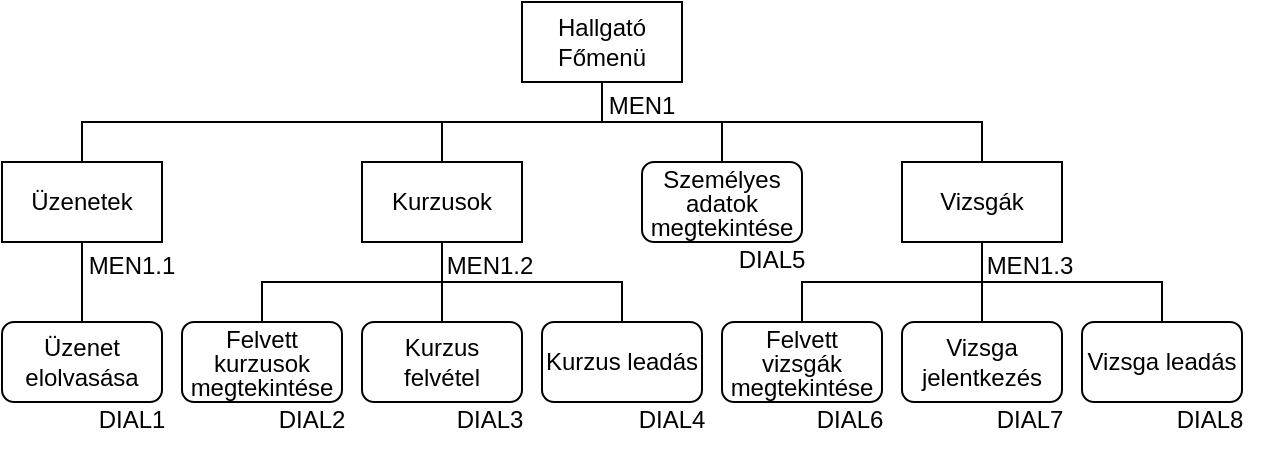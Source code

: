 <mxfile version="20.8.20" type="device"><diagram name="Page-1" id="PjNo57ScGEq_-5zdmAUA"><mxGraphModel dx="1434" dy="759" grid="1" gridSize="10" guides="1" tooltips="1" connect="1" arrows="1" fold="1" page="1" pageScale="1" pageWidth="850" pageHeight="1100" math="0" shadow="0"><root><mxCell id="0"/><mxCell id="1" parent="0"/><mxCell id="JPT6_rwkA6uhxgxyxyvE-1" value="Hallgató&lt;br&gt;Főmenü" style="rounded=0;whiteSpace=wrap;html=1;" vertex="1" parent="1"><mxGeometry x="360" y="40" width="80" height="40" as="geometry"/></mxCell><mxCell id="JPT6_rwkA6uhxgxyxyvE-2" value="Üzenet elolvasása" style="rounded=1;whiteSpace=wrap;html=1;" vertex="1" parent="1"><mxGeometry x="100" y="200" width="80" height="40" as="geometry"/></mxCell><mxCell id="JPT6_rwkA6uhxgxyxyvE-3" value="Üzenetek" style="rounded=0;whiteSpace=wrap;html=1;" vertex="1" parent="1"><mxGeometry x="100" y="120" width="80" height="40" as="geometry"/></mxCell><mxCell id="JPT6_rwkA6uhxgxyxyvE-5" value="&lt;p style=&quot;line-height: 100%;&quot;&gt;Személyes adatok megtekintése&lt;/p&gt;" style="rounded=1;whiteSpace=wrap;html=1;" vertex="1" parent="1"><mxGeometry x="420" y="120" width="80" height="40" as="geometry"/></mxCell><mxCell id="JPT6_rwkA6uhxgxyxyvE-6" value="Kurzusok" style="rounded=0;whiteSpace=wrap;html=1;" vertex="1" parent="1"><mxGeometry x="280" y="120" width="80" height="40" as="geometry"/></mxCell><mxCell id="JPT6_rwkA6uhxgxyxyvE-7" value="Vizsgák" style="rounded=0;whiteSpace=wrap;html=1;" vertex="1" parent="1"><mxGeometry x="550" y="120" width="80" height="40" as="geometry"/></mxCell><mxCell id="JPT6_rwkA6uhxgxyxyvE-9" value="&lt;p style=&quot;line-height: 100%;&quot;&gt;Felvett kurzusok megtekintése&lt;/p&gt;" style="rounded=1;whiteSpace=wrap;html=1;" vertex="1" parent="1"><mxGeometry x="190" y="200" width="80" height="40" as="geometry"/></mxCell><mxCell id="JPT6_rwkA6uhxgxyxyvE-10" value="Kurzus felvétel" style="rounded=1;whiteSpace=wrap;html=1;" vertex="1" parent="1"><mxGeometry x="280" y="200" width="80" height="40" as="geometry"/></mxCell><mxCell id="JPT6_rwkA6uhxgxyxyvE-11" value="Kurzus leadás" style="rounded=1;whiteSpace=wrap;html=1;" vertex="1" parent="1"><mxGeometry x="370" y="200" width="80" height="40" as="geometry"/></mxCell><mxCell id="JPT6_rwkA6uhxgxyxyvE-12" value="&lt;p style=&quot;line-height: 100%;&quot;&gt;Felvett vizsgák megtekintése&lt;/p&gt;" style="rounded=1;whiteSpace=wrap;html=1;" vertex="1" parent="1"><mxGeometry x="460" y="200" width="80" height="40" as="geometry"/></mxCell><mxCell id="JPT6_rwkA6uhxgxyxyvE-13" value="Vizsga jelentkezés" style="rounded=1;whiteSpace=wrap;html=1;" vertex="1" parent="1"><mxGeometry x="550" y="200" width="80" height="40" as="geometry"/></mxCell><mxCell id="JPT6_rwkA6uhxgxyxyvE-14" value="Vizsga leadás" style="rounded=1;whiteSpace=wrap;html=1;" vertex="1" parent="1"><mxGeometry x="640" y="200" width="80" height="40" as="geometry"/></mxCell><mxCell id="JPT6_rwkA6uhxgxyxyvE-15" value="" style="endArrow=none;html=1;rounded=0;entryX=0.5;entryY=1;entryDx=0;entryDy=0;exitX=0.5;exitY=0;exitDx=0;exitDy=0;edgeStyle=elbowEdgeStyle;elbow=vertical;" edge="1" parent="1" source="JPT6_rwkA6uhxgxyxyvE-2" target="JPT6_rwkA6uhxgxyxyvE-3"><mxGeometry width="50" height="50" relative="1" as="geometry"><mxPoint x="310" y="240" as="sourcePoint"/><mxPoint x="360" y="190" as="targetPoint"/></mxGeometry></mxCell><mxCell id="JPT6_rwkA6uhxgxyxyvE-16" value="" style="endArrow=none;html=1;rounded=0;elbow=vertical;entryX=0.5;entryY=1;entryDx=0;entryDy=0;exitX=0.5;exitY=0;exitDx=0;exitDy=0;edgeStyle=elbowEdgeStyle;" edge="1" parent="1" source="JPT6_rwkA6uhxgxyxyvE-9" target="JPT6_rwkA6uhxgxyxyvE-6"><mxGeometry width="50" height="50" relative="1" as="geometry"><mxPoint x="310" y="240" as="sourcePoint"/><mxPoint x="360" y="190" as="targetPoint"/></mxGeometry></mxCell><mxCell id="JPT6_rwkA6uhxgxyxyvE-17" value="" style="endArrow=none;html=1;rounded=0;elbow=vertical;entryX=0.5;entryY=1;entryDx=0;entryDy=0;exitX=0.5;exitY=0;exitDx=0;exitDy=0;edgeStyle=elbowEdgeStyle;" edge="1" parent="1" source="JPT6_rwkA6uhxgxyxyvE-10" target="JPT6_rwkA6uhxgxyxyvE-6"><mxGeometry width="50" height="50" relative="1" as="geometry"><mxPoint x="310" y="240" as="sourcePoint"/><mxPoint x="360" y="190" as="targetPoint"/></mxGeometry></mxCell><mxCell id="JPT6_rwkA6uhxgxyxyvE-18" value="" style="endArrow=none;html=1;rounded=0;elbow=vertical;entryX=0.5;entryY=1;entryDx=0;entryDy=0;exitX=0.5;exitY=0;exitDx=0;exitDy=0;edgeStyle=elbowEdgeStyle;" edge="1" parent="1" source="JPT6_rwkA6uhxgxyxyvE-11" target="JPT6_rwkA6uhxgxyxyvE-6"><mxGeometry width="50" height="50" relative="1" as="geometry"><mxPoint x="310" y="240" as="sourcePoint"/><mxPoint x="360" y="190" as="targetPoint"/></mxGeometry></mxCell><mxCell id="JPT6_rwkA6uhxgxyxyvE-19" value="" style="endArrow=none;html=1;rounded=0;elbow=vertical;entryX=0.5;entryY=1;entryDx=0;entryDy=0;exitX=0.5;exitY=0;exitDx=0;exitDy=0;edgeStyle=elbowEdgeStyle;" edge="1" parent="1" source="JPT6_rwkA6uhxgxyxyvE-12" target="JPT6_rwkA6uhxgxyxyvE-7"><mxGeometry width="50" height="50" relative="1" as="geometry"><mxPoint x="310" y="240" as="sourcePoint"/><mxPoint x="360" y="190" as="targetPoint"/></mxGeometry></mxCell><mxCell id="JPT6_rwkA6uhxgxyxyvE-20" value="" style="endArrow=none;html=1;rounded=0;elbow=vertical;entryX=0.5;entryY=1;entryDx=0;entryDy=0;exitX=0.5;exitY=0;exitDx=0;exitDy=0;edgeStyle=elbowEdgeStyle;" edge="1" parent="1" source="JPT6_rwkA6uhxgxyxyvE-13" target="JPT6_rwkA6uhxgxyxyvE-7"><mxGeometry width="50" height="50" relative="1" as="geometry"><mxPoint x="310" y="240" as="sourcePoint"/><mxPoint x="360" y="190" as="targetPoint"/></mxGeometry></mxCell><mxCell id="JPT6_rwkA6uhxgxyxyvE-21" value="" style="endArrow=none;html=1;rounded=0;elbow=vertical;entryX=0.5;entryY=1;entryDx=0;entryDy=0;exitX=0.5;exitY=0;exitDx=0;exitDy=0;edgeStyle=elbowEdgeStyle;" edge="1" parent="1" source="JPT6_rwkA6uhxgxyxyvE-14" target="JPT6_rwkA6uhxgxyxyvE-7"><mxGeometry width="50" height="50" relative="1" as="geometry"><mxPoint x="310" y="240" as="sourcePoint"/><mxPoint x="360" y="190" as="targetPoint"/></mxGeometry></mxCell><mxCell id="JPT6_rwkA6uhxgxyxyvE-22" value="" style="endArrow=none;html=1;rounded=0;elbow=vertical;entryX=0.5;entryY=1;entryDx=0;entryDy=0;exitX=0.5;exitY=0;exitDx=0;exitDy=0;edgeStyle=elbowEdgeStyle;" edge="1" parent="1" source="JPT6_rwkA6uhxgxyxyvE-3" target="JPT6_rwkA6uhxgxyxyvE-1"><mxGeometry width="50" height="50" relative="1" as="geometry"><mxPoint x="310" y="240" as="sourcePoint"/><mxPoint x="360" y="190" as="targetPoint"/></mxGeometry></mxCell><mxCell id="JPT6_rwkA6uhxgxyxyvE-23" value="" style="endArrow=none;html=1;rounded=0;elbow=vertical;entryX=0.5;entryY=1;entryDx=0;entryDy=0;exitX=0.5;exitY=0;exitDx=0;exitDy=0;edgeStyle=elbowEdgeStyle;" edge="1" parent="1" source="JPT6_rwkA6uhxgxyxyvE-6" target="JPT6_rwkA6uhxgxyxyvE-1"><mxGeometry width="50" height="50" relative="1" as="geometry"><mxPoint x="310" y="240" as="sourcePoint"/><mxPoint x="360" y="190" as="targetPoint"/></mxGeometry></mxCell><mxCell id="JPT6_rwkA6uhxgxyxyvE-24" value="" style="endArrow=none;html=1;rounded=0;elbow=vertical;entryX=0.5;entryY=1;entryDx=0;entryDy=0;exitX=0.5;exitY=0;exitDx=0;exitDy=0;edgeStyle=elbowEdgeStyle;" edge="1" parent="1" source="JPT6_rwkA6uhxgxyxyvE-5" target="JPT6_rwkA6uhxgxyxyvE-1"><mxGeometry width="50" height="50" relative="1" as="geometry"><mxPoint x="310" y="240" as="sourcePoint"/><mxPoint x="360" y="190" as="targetPoint"/></mxGeometry></mxCell><mxCell id="JPT6_rwkA6uhxgxyxyvE-25" value="" style="endArrow=none;html=1;rounded=0;elbow=vertical;entryX=0.5;entryY=1;entryDx=0;entryDy=0;exitX=0.5;exitY=0;exitDx=0;exitDy=0;edgeStyle=elbowEdgeStyle;" edge="1" parent="1" source="JPT6_rwkA6uhxgxyxyvE-7" target="JPT6_rwkA6uhxgxyxyvE-1"><mxGeometry width="50" height="50" relative="1" as="geometry"><mxPoint x="310" y="240" as="sourcePoint"/><mxPoint x="360" y="190" as="targetPoint"/></mxGeometry></mxCell><mxCell id="JPT6_rwkA6uhxgxyxyvE-26" value="MEN1" style="text;html=1;strokeColor=none;fillColor=none;align=center;verticalAlign=middle;whiteSpace=wrap;rounded=0;" vertex="1" parent="1"><mxGeometry x="390" y="77" width="60" height="30" as="geometry"/></mxCell><mxCell id="JPT6_rwkA6uhxgxyxyvE-27" value="MEN1.1" style="text;html=1;strokeColor=none;fillColor=none;align=center;verticalAlign=middle;whiteSpace=wrap;rounded=0;" vertex="1" parent="1"><mxGeometry x="135" y="157" width="60" height="30" as="geometry"/></mxCell><mxCell id="JPT6_rwkA6uhxgxyxyvE-29" value="MEN1.2" style="text;html=1;strokeColor=none;fillColor=none;align=center;verticalAlign=middle;whiteSpace=wrap;rounded=0;" vertex="1" parent="1"><mxGeometry x="314" y="157" width="60" height="30" as="geometry"/></mxCell><mxCell id="JPT6_rwkA6uhxgxyxyvE-30" value="MEN1.3" style="text;html=1;strokeColor=none;fillColor=none;align=center;verticalAlign=middle;whiteSpace=wrap;rounded=0;" vertex="1" parent="1"><mxGeometry x="584" y="157" width="60" height="30" as="geometry"/></mxCell><mxCell id="JPT6_rwkA6uhxgxyxyvE-31" value="DIAL1" style="text;html=1;strokeColor=none;fillColor=none;align=center;verticalAlign=middle;whiteSpace=wrap;rounded=0;" vertex="1" parent="1"><mxGeometry x="135" y="234" width="60" height="30" as="geometry"/></mxCell><mxCell id="JPT6_rwkA6uhxgxyxyvE-32" value="DIAL2" style="text;html=1;strokeColor=none;fillColor=none;align=center;verticalAlign=middle;whiteSpace=wrap;rounded=0;" vertex="1" parent="1"><mxGeometry x="225" y="234" width="60" height="30" as="geometry"/></mxCell><mxCell id="JPT6_rwkA6uhxgxyxyvE-33" value="DIAL3" style="text;html=1;strokeColor=none;fillColor=none;align=center;verticalAlign=middle;whiteSpace=wrap;rounded=0;" vertex="1" parent="1"><mxGeometry x="314" y="234" width="60" height="30" as="geometry"/></mxCell><mxCell id="JPT6_rwkA6uhxgxyxyvE-34" value="DIAL4" style="text;html=1;strokeColor=none;fillColor=none;align=center;verticalAlign=middle;whiteSpace=wrap;rounded=0;" vertex="1" parent="1"><mxGeometry x="405" y="234" width="60" height="30" as="geometry"/></mxCell><mxCell id="JPT6_rwkA6uhxgxyxyvE-35" value="DIAL5" style="text;html=1;strokeColor=none;fillColor=none;align=center;verticalAlign=middle;whiteSpace=wrap;rounded=0;" vertex="1" parent="1"><mxGeometry x="455" y="154" width="60" height="30" as="geometry"/></mxCell><mxCell id="JPT6_rwkA6uhxgxyxyvE-36" value="DIAL6" style="text;html=1;strokeColor=none;fillColor=none;align=center;verticalAlign=middle;whiteSpace=wrap;rounded=0;" vertex="1" parent="1"><mxGeometry x="494" y="234" width="60" height="30" as="geometry"/></mxCell><mxCell id="JPT6_rwkA6uhxgxyxyvE-37" value="DIAL7" style="text;html=1;strokeColor=none;fillColor=none;align=center;verticalAlign=middle;whiteSpace=wrap;rounded=0;" vertex="1" parent="1"><mxGeometry x="584" y="234" width="60" height="30" as="geometry"/></mxCell><mxCell id="JPT6_rwkA6uhxgxyxyvE-38" value="DIAL8" style="text;html=1;strokeColor=none;fillColor=none;align=center;verticalAlign=middle;whiteSpace=wrap;rounded=0;" vertex="1" parent="1"><mxGeometry x="674" y="234" width="60" height="30" as="geometry"/></mxCell></root></mxGraphModel></diagram></mxfile>